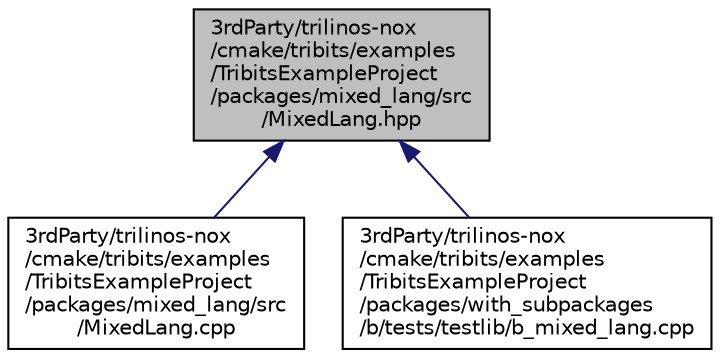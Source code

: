 digraph "3rdParty/trilinos-nox/cmake/tribits/examples/TribitsExampleProject/packages/mixed_lang/src/MixedLang.hpp"
{
  edge [fontname="Helvetica",fontsize="10",labelfontname="Helvetica",labelfontsize="10"];
  node [fontname="Helvetica",fontsize="10",shape=record];
  Node2 [label="3rdParty/trilinos-nox\l/cmake/tribits/examples\l/TribitsExampleProject\l/packages/mixed_lang/src\l/MixedLang.hpp",height=0.2,width=0.4,color="black", fillcolor="grey75", style="filled", fontcolor="black"];
  Node2 -> Node3 [dir="back",color="midnightblue",fontsize="10",style="solid",fontname="Helvetica"];
  Node3 [label="3rdParty/trilinos-nox\l/cmake/tribits/examples\l/TribitsExampleProject\l/packages/mixed_lang/src\l/MixedLang.cpp",height=0.2,width=0.4,color="black", fillcolor="white", style="filled",URL="$d8/d4b/_mixed_lang_8cpp.html"];
  Node2 -> Node4 [dir="back",color="midnightblue",fontsize="10",style="solid",fontname="Helvetica"];
  Node4 [label="3rdParty/trilinos-nox\l/cmake/tribits/examples\l/TribitsExampleProject\l/packages/with_subpackages\l/b/tests/testlib/b_mixed_lang.cpp",height=0.2,width=0.4,color="black", fillcolor="white", style="filled",URL="$d3/d6c/b__mixed__lang_8cpp.html"];
}
